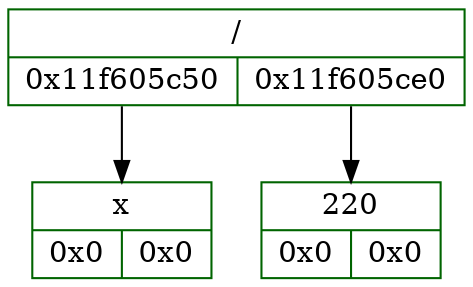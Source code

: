 digraph D{
	rankdir = TB

	node_4821376768 [color = "darkgreen", style = "filled", shape = "record", fillcolor = "white", label = "{ /  | {<fl4821376768> 0x11f605c50 | <fr4821376768> 0x11f605ce0}}"]
	node_4821376768: <fl4821376768> -> node_4821376080 [color = "black", arrowhead = "normal", label = ""]
	node_4821376080 [color = "darkgreen", style = "filled", shape = "record", fillcolor = "white", label = "{x  | {<fl4821376080> 0x0 | <fr4821376080> 0x0}}"]
	node_4821376768: <fr4821376768> -> node_4821376224 [color = "black", arrowhead = "normal", label = ""]
	node_4821376224 [color = "darkgreen", style = "filled", shape = "record", fillcolor = "white", label = "{220  | {<fl4821376224> 0x0 | <fr4821376224> 0x0}}"]
}